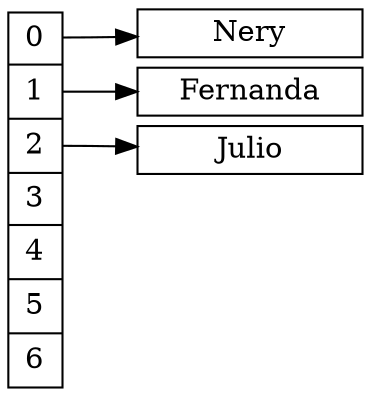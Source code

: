 digraph lista{ 
 nodesep=.05;
rankdir = LR; 
node [shape=record,width=.1,height=.1];
nodeArreglo [label = "<f0> 0  |<f1> 1 |<f2> 2 |<f3> 3 |<f4> 4 |<f5> 5 |<f6> 6",height=2.5];
 node [width = 1.5];
node0[label = " {<n> Nery} " ];
nodeArreglo:f0-> node0:n;
node1[label = " {<n> Fernanda} " ];
nodeArreglo:f1-> node1:n;
node2[label = " {<n> Julio} " ];
nodeArreglo:f2-> node2:n;
}